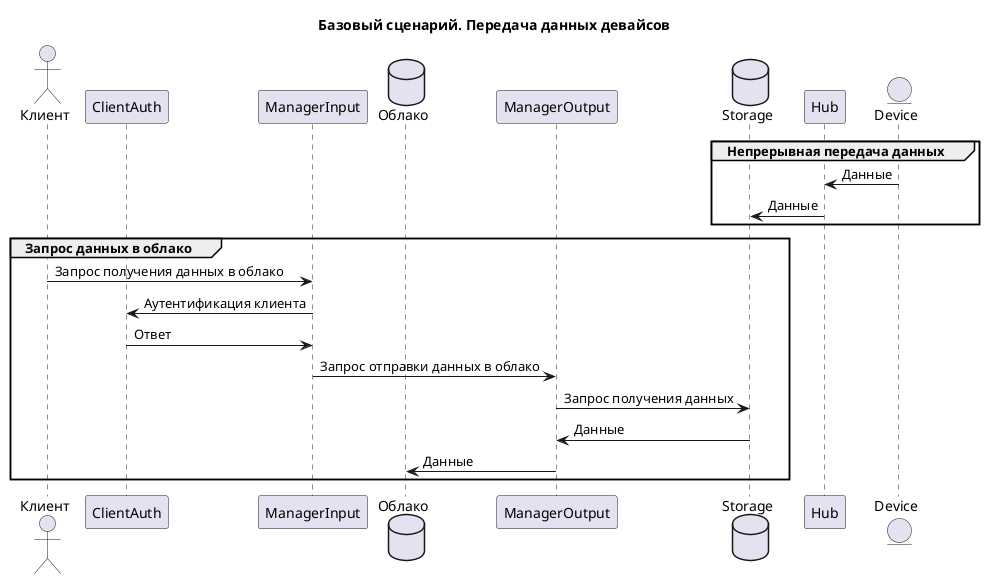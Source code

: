 @startuml
title "Базовый сценарий. Передача данных девайсов"
actor Клиент as user
participant ClientAuth as auth2
participant ManagerInput as in
database Облако as cloud
participant ManagerOutput as out
database Storage as storage
participant Hub as hub
entity Device as device

group Непрерывная передача данных
device -> hub: Данные
hub -> storage: Данные
end

group Запрос данных в облако
user -> in: Запрос получения данных в облако
in -> auth2: Аутентификация клиента
in <- auth2: Ответ
in -> out: Запрос отправки данных в облако
out -> storage: Запрос получения данных
out <- storage: Данные
out -> cloud: Данные
end
@enduml
